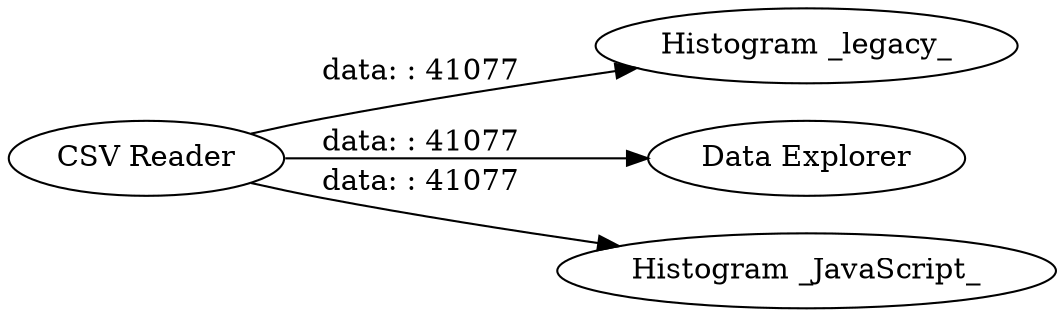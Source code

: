 digraph {
	"-9061375547775629644_1" [label="CSV Reader"]
	"-9061375547775629644_4" [label="Histogram _legacy_"]
	"-9061375547775629644_2" [label="Data Explorer"]
	"-9061375547775629644_3" [label="Histogram _JavaScript_"]
	"-9061375547775629644_1" -> "-9061375547775629644_2" [label="data: : 41077"]
	"-9061375547775629644_1" -> "-9061375547775629644_3" [label="data: : 41077"]
	"-9061375547775629644_1" -> "-9061375547775629644_4" [label="data: : 41077"]
	rankdir=LR
}
